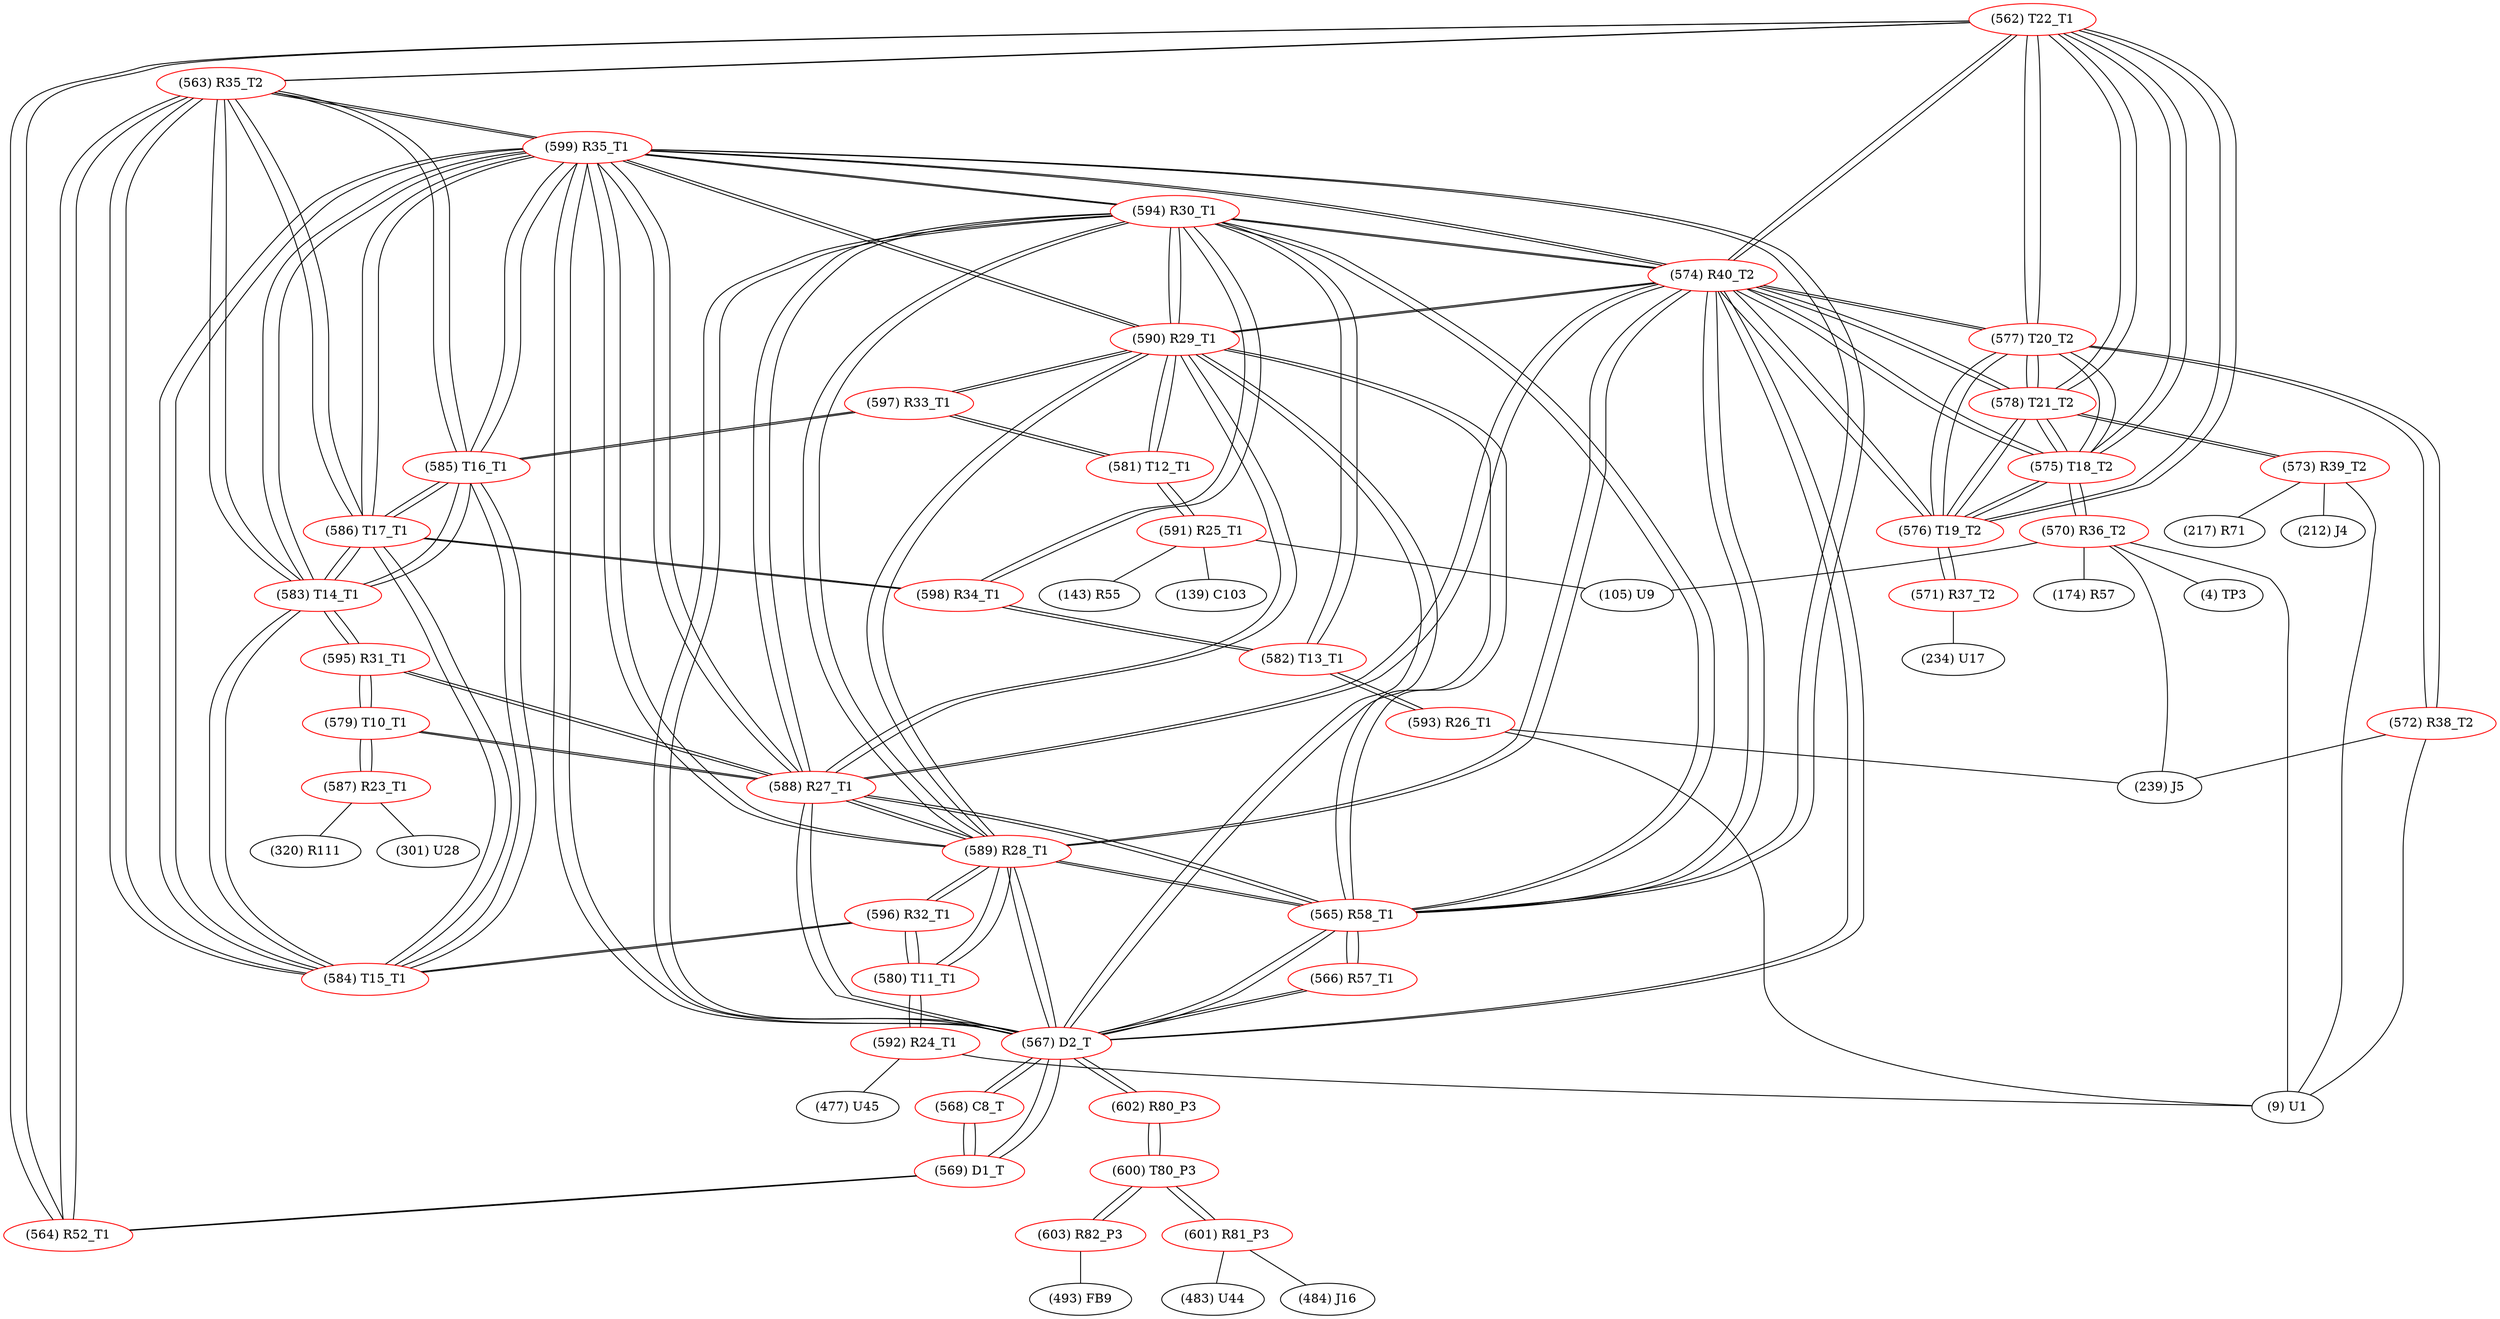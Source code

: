 graph {
	562 [label="(562) T22_T1" color=red]
	563 [label="(563) R35_T2"]
	564 [label="(564) R52_T1"]
	577 [label="(577) T20_T2"]
	578 [label="(578) T21_T2"]
	576 [label="(576) T19_T2"]
	574 [label="(574) R40_T2"]
	575 [label="(575) T18_T2"]
	563 [label="(563) R35_T2" color=red]
	564 [label="(564) R52_T1"]
	562 [label="(562) T22_T1"]
	583 [label="(583) T14_T1"]
	584 [label="(584) T15_T1"]
	586 [label="(586) T17_T1"]
	585 [label="(585) T16_T1"]
	599 [label="(599) R35_T1"]
	564 [label="(564) R52_T1" color=red]
	569 [label="(569) D1_T"]
	563 [label="(563) R35_T2"]
	562 [label="(562) T22_T1"]
	565 [label="(565) R58_T1" color=red]
	567 [label="(567) D2_T"]
	574 [label="(574) R40_T2"]
	588 [label="(588) R27_T1"]
	589 [label="(589) R28_T1"]
	590 [label="(590) R29_T1"]
	594 [label="(594) R30_T1"]
	599 [label="(599) R35_T1"]
	566 [label="(566) R57_T1"]
	566 [label="(566) R57_T1" color=red]
	567 [label="(567) D2_T"]
	565 [label="(565) R58_T1"]
	567 [label="(567) D2_T" color=red]
	565 [label="(565) R58_T1"]
	574 [label="(574) R40_T2"]
	588 [label="(588) R27_T1"]
	589 [label="(589) R28_T1"]
	590 [label="(590) R29_T1"]
	594 [label="(594) R30_T1"]
	599 [label="(599) R35_T1"]
	569 [label="(569) D1_T"]
	568 [label="(568) C8_T"]
	566 [label="(566) R57_T1"]
	602 [label="(602) R80_P3"]
	568 [label="(568) C8_T" color=red]
	569 [label="(569) D1_T"]
	567 [label="(567) D2_T"]
	569 [label="(569) D1_T" color=red]
	567 [label="(567) D2_T"]
	568 [label="(568) C8_T"]
	564 [label="(564) R52_T1"]
	570 [label="(570) R36_T2" color=red]
	105 [label="(105) U9"]
	4 [label="(4) TP3"]
	239 [label="(239) J5"]
	174 [label="(174) R57"]
	9 [label="(9) U1"]
	575 [label="(575) T18_T2"]
	571 [label="(571) R37_T2" color=red]
	234 [label="(234) U17"]
	576 [label="(576) T19_T2"]
	572 [label="(572) R38_T2" color=red]
	239 [label="(239) J5"]
	9 [label="(9) U1"]
	577 [label="(577) T20_T2"]
	573 [label="(573) R39_T2" color=red]
	9 [label="(9) U1"]
	212 [label="(212) J4"]
	217 [label="(217) R71"]
	578 [label="(578) T21_T2"]
	574 [label="(574) R40_T2" color=red]
	567 [label="(567) D2_T"]
	565 [label="(565) R58_T1"]
	588 [label="(588) R27_T1"]
	589 [label="(589) R28_T1"]
	590 [label="(590) R29_T1"]
	594 [label="(594) R30_T1"]
	599 [label="(599) R35_T1"]
	577 [label="(577) T20_T2"]
	578 [label="(578) T21_T2"]
	576 [label="(576) T19_T2"]
	562 [label="(562) T22_T1"]
	575 [label="(575) T18_T2"]
	575 [label="(575) T18_T2" color=red]
	577 [label="(577) T20_T2"]
	578 [label="(578) T21_T2"]
	576 [label="(576) T19_T2"]
	574 [label="(574) R40_T2"]
	562 [label="(562) T22_T1"]
	570 [label="(570) R36_T2"]
	576 [label="(576) T19_T2" color=red]
	577 [label="(577) T20_T2"]
	578 [label="(578) T21_T2"]
	574 [label="(574) R40_T2"]
	562 [label="(562) T22_T1"]
	575 [label="(575) T18_T2"]
	571 [label="(571) R37_T2"]
	577 [label="(577) T20_T2" color=red]
	578 [label="(578) T21_T2"]
	576 [label="(576) T19_T2"]
	574 [label="(574) R40_T2"]
	562 [label="(562) T22_T1"]
	575 [label="(575) T18_T2"]
	572 [label="(572) R38_T2"]
	578 [label="(578) T21_T2" color=red]
	577 [label="(577) T20_T2"]
	576 [label="(576) T19_T2"]
	574 [label="(574) R40_T2"]
	562 [label="(562) T22_T1"]
	575 [label="(575) T18_T2"]
	573 [label="(573) R39_T2"]
	579 [label="(579) T10_T1" color=red]
	587 [label="(587) R23_T1"]
	595 [label="(595) R31_T1"]
	588 [label="(588) R27_T1"]
	580 [label="(580) T11_T1" color=red]
	592 [label="(592) R24_T1"]
	596 [label="(596) R32_T1"]
	589 [label="(589) R28_T1"]
	581 [label="(581) T12_T1" color=red]
	597 [label="(597) R33_T1"]
	590 [label="(590) R29_T1"]
	591 [label="(591) R25_T1"]
	582 [label="(582) T13_T1" color=red]
	598 [label="(598) R34_T1"]
	594 [label="(594) R30_T1"]
	593 [label="(593) R26_T1"]
	583 [label="(583) T14_T1" color=red]
	584 [label="(584) T15_T1"]
	586 [label="(586) T17_T1"]
	585 [label="(585) T16_T1"]
	599 [label="(599) R35_T1"]
	563 [label="(563) R35_T2"]
	595 [label="(595) R31_T1"]
	584 [label="(584) T15_T1" color=red]
	583 [label="(583) T14_T1"]
	586 [label="(586) T17_T1"]
	585 [label="(585) T16_T1"]
	599 [label="(599) R35_T1"]
	563 [label="(563) R35_T2"]
	596 [label="(596) R32_T1"]
	585 [label="(585) T16_T1" color=red]
	583 [label="(583) T14_T1"]
	584 [label="(584) T15_T1"]
	586 [label="(586) T17_T1"]
	599 [label="(599) R35_T1"]
	563 [label="(563) R35_T2"]
	597 [label="(597) R33_T1"]
	586 [label="(586) T17_T1" color=red]
	583 [label="(583) T14_T1"]
	584 [label="(584) T15_T1"]
	585 [label="(585) T16_T1"]
	599 [label="(599) R35_T1"]
	563 [label="(563) R35_T2"]
	598 [label="(598) R34_T1"]
	587 [label="(587) R23_T1" color=red]
	320 [label="(320) R111"]
	301 [label="(301) U28"]
	579 [label="(579) T10_T1"]
	588 [label="(588) R27_T1" color=red]
	567 [label="(567) D2_T"]
	565 [label="(565) R58_T1"]
	574 [label="(574) R40_T2"]
	589 [label="(589) R28_T1"]
	590 [label="(590) R29_T1"]
	594 [label="(594) R30_T1"]
	599 [label="(599) R35_T1"]
	595 [label="(595) R31_T1"]
	579 [label="(579) T10_T1"]
	589 [label="(589) R28_T1" color=red]
	567 [label="(567) D2_T"]
	565 [label="(565) R58_T1"]
	574 [label="(574) R40_T2"]
	588 [label="(588) R27_T1"]
	590 [label="(590) R29_T1"]
	594 [label="(594) R30_T1"]
	599 [label="(599) R35_T1"]
	596 [label="(596) R32_T1"]
	580 [label="(580) T11_T1"]
	590 [label="(590) R29_T1" color=red]
	567 [label="(567) D2_T"]
	565 [label="(565) R58_T1"]
	574 [label="(574) R40_T2"]
	588 [label="(588) R27_T1"]
	589 [label="(589) R28_T1"]
	594 [label="(594) R30_T1"]
	599 [label="(599) R35_T1"]
	597 [label="(597) R33_T1"]
	581 [label="(581) T12_T1"]
	591 [label="(591) R25_T1" color=red]
	143 [label="(143) R55"]
	139 [label="(139) C103"]
	105 [label="(105) U9"]
	581 [label="(581) T12_T1"]
	592 [label="(592) R24_T1" color=red]
	477 [label="(477) U45"]
	9 [label="(9) U1"]
	580 [label="(580) T11_T1"]
	593 [label="(593) R26_T1" color=red]
	9 [label="(9) U1"]
	239 [label="(239) J5"]
	582 [label="(582) T13_T1"]
	594 [label="(594) R30_T1" color=red]
	567 [label="(567) D2_T"]
	565 [label="(565) R58_T1"]
	574 [label="(574) R40_T2"]
	588 [label="(588) R27_T1"]
	589 [label="(589) R28_T1"]
	590 [label="(590) R29_T1"]
	599 [label="(599) R35_T1"]
	582 [label="(582) T13_T1"]
	598 [label="(598) R34_T1"]
	595 [label="(595) R31_T1" color=red]
	588 [label="(588) R27_T1"]
	579 [label="(579) T10_T1"]
	583 [label="(583) T14_T1"]
	596 [label="(596) R32_T1" color=red]
	584 [label="(584) T15_T1"]
	580 [label="(580) T11_T1"]
	589 [label="(589) R28_T1"]
	597 [label="(597) R33_T1" color=red]
	585 [label="(585) T16_T1"]
	590 [label="(590) R29_T1"]
	581 [label="(581) T12_T1"]
	598 [label="(598) R34_T1" color=red]
	586 [label="(586) T17_T1"]
	582 [label="(582) T13_T1"]
	594 [label="(594) R30_T1"]
	599 [label="(599) R35_T1" color=red]
	567 [label="(567) D2_T"]
	565 [label="(565) R58_T1"]
	574 [label="(574) R40_T2"]
	588 [label="(588) R27_T1"]
	589 [label="(589) R28_T1"]
	590 [label="(590) R29_T1"]
	594 [label="(594) R30_T1"]
	583 [label="(583) T14_T1"]
	584 [label="(584) T15_T1"]
	586 [label="(586) T17_T1"]
	585 [label="(585) T16_T1"]
	563 [label="(563) R35_T2"]
	600 [label="(600) T80_P3" color=red]
	601 [label="(601) R81_P3"]
	603 [label="(603) R82_P3"]
	602 [label="(602) R80_P3"]
	601 [label="(601) R81_P3" color=red]
	483 [label="(483) U44"]
	484 [label="(484) J16"]
	600 [label="(600) T80_P3"]
	602 [label="(602) R80_P3" color=red]
	567 [label="(567) D2_T"]
	600 [label="(600) T80_P3"]
	603 [label="(603) R82_P3" color=red]
	493 [label="(493) FB9"]
	600 [label="(600) T80_P3"]
	562 -- 563
	562 -- 564
	562 -- 577
	562 -- 578
	562 -- 576
	562 -- 574
	562 -- 575
	563 -- 564
	563 -- 562
	563 -- 583
	563 -- 584
	563 -- 586
	563 -- 585
	563 -- 599
	564 -- 569
	564 -- 563
	564 -- 562
	565 -- 567
	565 -- 574
	565 -- 588
	565 -- 589
	565 -- 590
	565 -- 594
	565 -- 599
	565 -- 566
	566 -- 567
	566 -- 565
	567 -- 565
	567 -- 574
	567 -- 588
	567 -- 589
	567 -- 590
	567 -- 594
	567 -- 599
	567 -- 569
	567 -- 568
	567 -- 566
	567 -- 602
	568 -- 569
	568 -- 567
	569 -- 567
	569 -- 568
	569 -- 564
	570 -- 105
	570 -- 4
	570 -- 239
	570 -- 174
	570 -- 9
	570 -- 575
	571 -- 234
	571 -- 576
	572 -- 239
	572 -- 9
	572 -- 577
	573 -- 9
	573 -- 212
	573 -- 217
	573 -- 578
	574 -- 567
	574 -- 565
	574 -- 588
	574 -- 589
	574 -- 590
	574 -- 594
	574 -- 599
	574 -- 577
	574 -- 578
	574 -- 576
	574 -- 562
	574 -- 575
	575 -- 577
	575 -- 578
	575 -- 576
	575 -- 574
	575 -- 562
	575 -- 570
	576 -- 577
	576 -- 578
	576 -- 574
	576 -- 562
	576 -- 575
	576 -- 571
	577 -- 578
	577 -- 576
	577 -- 574
	577 -- 562
	577 -- 575
	577 -- 572
	578 -- 577
	578 -- 576
	578 -- 574
	578 -- 562
	578 -- 575
	578 -- 573
	579 -- 587
	579 -- 595
	579 -- 588
	580 -- 592
	580 -- 596
	580 -- 589
	581 -- 597
	581 -- 590
	581 -- 591
	582 -- 598
	582 -- 594
	582 -- 593
	583 -- 584
	583 -- 586
	583 -- 585
	583 -- 599
	583 -- 563
	583 -- 595
	584 -- 583
	584 -- 586
	584 -- 585
	584 -- 599
	584 -- 563
	584 -- 596
	585 -- 583
	585 -- 584
	585 -- 586
	585 -- 599
	585 -- 563
	585 -- 597
	586 -- 583
	586 -- 584
	586 -- 585
	586 -- 599
	586 -- 563
	586 -- 598
	587 -- 320
	587 -- 301
	587 -- 579
	588 -- 567
	588 -- 565
	588 -- 574
	588 -- 589
	588 -- 590
	588 -- 594
	588 -- 599
	588 -- 595
	588 -- 579
	589 -- 567
	589 -- 565
	589 -- 574
	589 -- 588
	589 -- 590
	589 -- 594
	589 -- 599
	589 -- 596
	589 -- 580
	590 -- 567
	590 -- 565
	590 -- 574
	590 -- 588
	590 -- 589
	590 -- 594
	590 -- 599
	590 -- 597
	590 -- 581
	591 -- 143
	591 -- 139
	591 -- 105
	591 -- 581
	592 -- 477
	592 -- 9
	592 -- 580
	593 -- 9
	593 -- 239
	593 -- 582
	594 -- 567
	594 -- 565
	594 -- 574
	594 -- 588
	594 -- 589
	594 -- 590
	594 -- 599
	594 -- 582
	594 -- 598
	595 -- 588
	595 -- 579
	595 -- 583
	596 -- 584
	596 -- 580
	596 -- 589
	597 -- 585
	597 -- 590
	597 -- 581
	598 -- 586
	598 -- 582
	598 -- 594
	599 -- 567
	599 -- 565
	599 -- 574
	599 -- 588
	599 -- 589
	599 -- 590
	599 -- 594
	599 -- 583
	599 -- 584
	599 -- 586
	599 -- 585
	599 -- 563
	600 -- 601
	600 -- 603
	600 -- 602
	601 -- 483
	601 -- 484
	601 -- 600
	602 -- 567
	602 -- 600
	603 -- 493
	603 -- 600
}